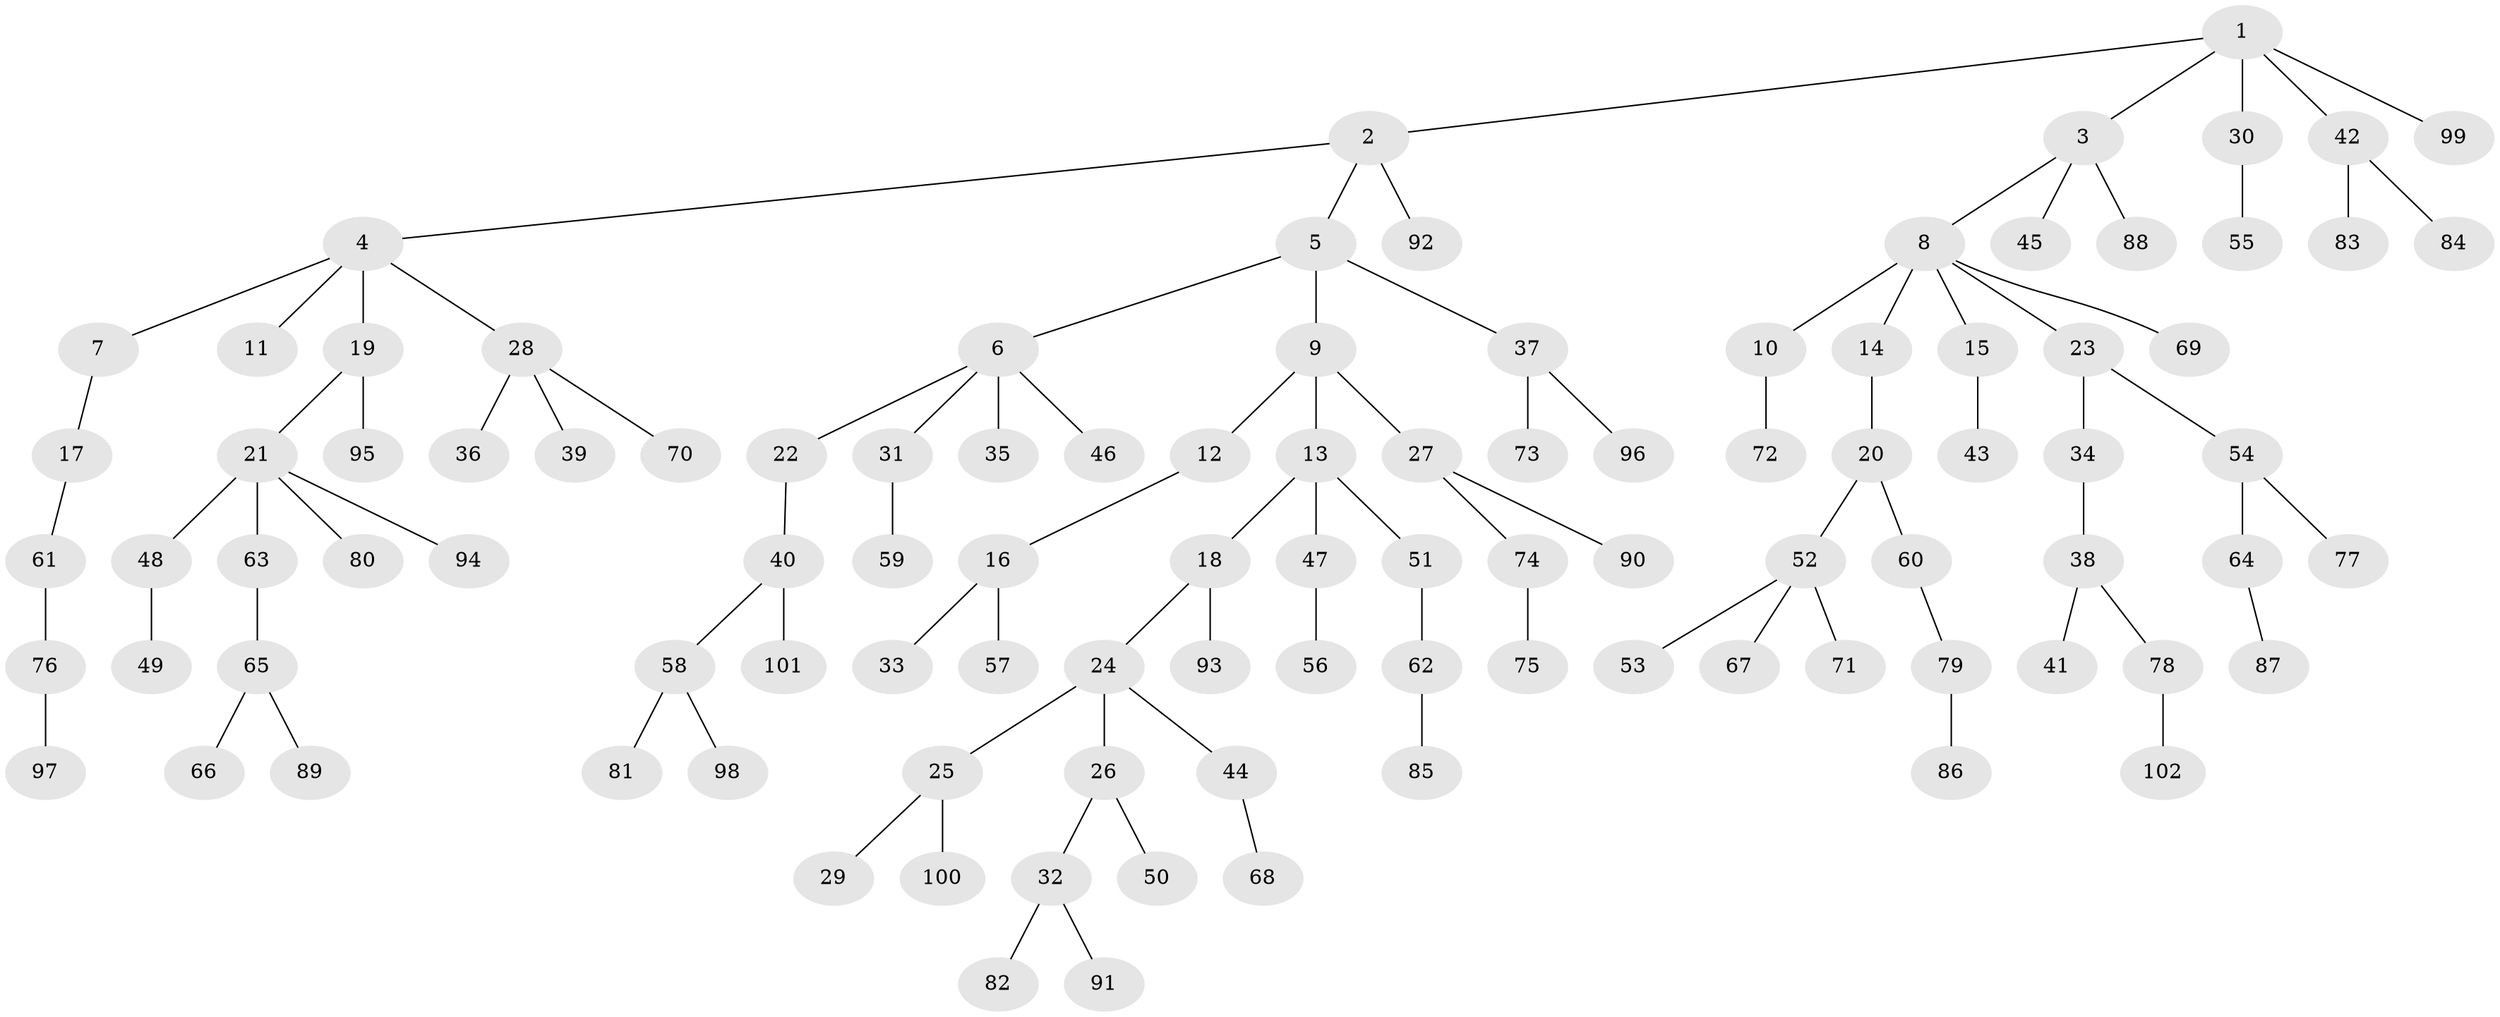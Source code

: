 // coarse degree distribution, {7: 0.014084507042253521, 4: 0.07042253521126761, 5: 0.04225352112676056, 6: 0.014084507042253521, 1: 0.5492957746478874, 2: 0.18309859154929578, 3: 0.1267605633802817}
// Generated by graph-tools (version 1.1) at 2025/19/03/04/25 18:19:25]
// undirected, 102 vertices, 101 edges
graph export_dot {
graph [start="1"]
  node [color=gray90,style=filled];
  1;
  2;
  3;
  4;
  5;
  6;
  7;
  8;
  9;
  10;
  11;
  12;
  13;
  14;
  15;
  16;
  17;
  18;
  19;
  20;
  21;
  22;
  23;
  24;
  25;
  26;
  27;
  28;
  29;
  30;
  31;
  32;
  33;
  34;
  35;
  36;
  37;
  38;
  39;
  40;
  41;
  42;
  43;
  44;
  45;
  46;
  47;
  48;
  49;
  50;
  51;
  52;
  53;
  54;
  55;
  56;
  57;
  58;
  59;
  60;
  61;
  62;
  63;
  64;
  65;
  66;
  67;
  68;
  69;
  70;
  71;
  72;
  73;
  74;
  75;
  76;
  77;
  78;
  79;
  80;
  81;
  82;
  83;
  84;
  85;
  86;
  87;
  88;
  89;
  90;
  91;
  92;
  93;
  94;
  95;
  96;
  97;
  98;
  99;
  100;
  101;
  102;
  1 -- 2;
  1 -- 3;
  1 -- 30;
  1 -- 42;
  1 -- 99;
  2 -- 4;
  2 -- 5;
  2 -- 92;
  3 -- 8;
  3 -- 45;
  3 -- 88;
  4 -- 7;
  4 -- 11;
  4 -- 19;
  4 -- 28;
  5 -- 6;
  5 -- 9;
  5 -- 37;
  6 -- 22;
  6 -- 31;
  6 -- 35;
  6 -- 46;
  7 -- 17;
  8 -- 10;
  8 -- 14;
  8 -- 15;
  8 -- 23;
  8 -- 69;
  9 -- 12;
  9 -- 13;
  9 -- 27;
  10 -- 72;
  12 -- 16;
  13 -- 18;
  13 -- 47;
  13 -- 51;
  14 -- 20;
  15 -- 43;
  16 -- 33;
  16 -- 57;
  17 -- 61;
  18 -- 24;
  18 -- 93;
  19 -- 21;
  19 -- 95;
  20 -- 52;
  20 -- 60;
  21 -- 48;
  21 -- 63;
  21 -- 80;
  21 -- 94;
  22 -- 40;
  23 -- 34;
  23 -- 54;
  24 -- 25;
  24 -- 26;
  24 -- 44;
  25 -- 29;
  25 -- 100;
  26 -- 32;
  26 -- 50;
  27 -- 74;
  27 -- 90;
  28 -- 36;
  28 -- 39;
  28 -- 70;
  30 -- 55;
  31 -- 59;
  32 -- 82;
  32 -- 91;
  34 -- 38;
  37 -- 73;
  37 -- 96;
  38 -- 41;
  38 -- 78;
  40 -- 58;
  40 -- 101;
  42 -- 83;
  42 -- 84;
  44 -- 68;
  47 -- 56;
  48 -- 49;
  51 -- 62;
  52 -- 53;
  52 -- 67;
  52 -- 71;
  54 -- 64;
  54 -- 77;
  58 -- 81;
  58 -- 98;
  60 -- 79;
  61 -- 76;
  62 -- 85;
  63 -- 65;
  64 -- 87;
  65 -- 66;
  65 -- 89;
  74 -- 75;
  76 -- 97;
  78 -- 102;
  79 -- 86;
}
